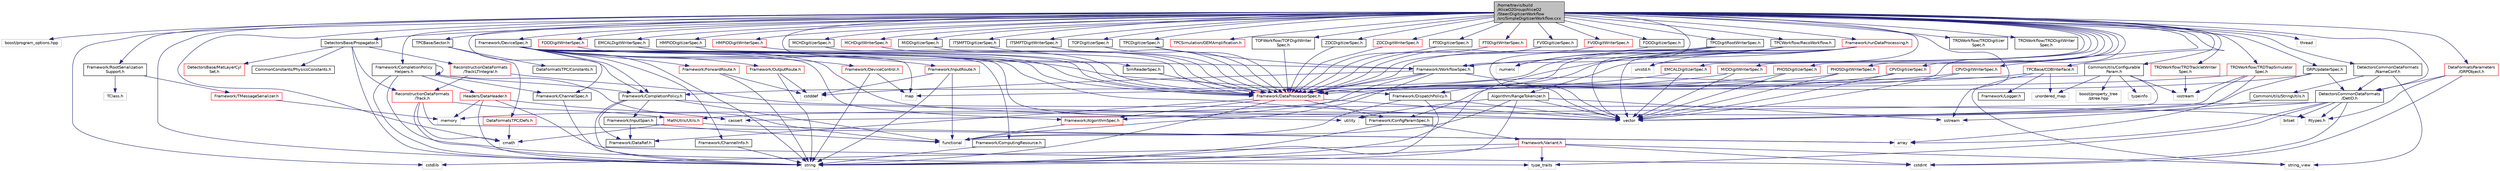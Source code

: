 digraph "/home/travis/build/AliceO2Group/AliceO2/Steer/DigitizerWorkflow/src/SimpleDigitizerWorkflow.cxx"
{
 // INTERACTIVE_SVG=YES
  bgcolor="transparent";
  edge [fontname="Helvetica",fontsize="10",labelfontname="Helvetica",labelfontsize="10"];
  node [fontname="Helvetica",fontsize="10",shape=record];
  Node0 [label="/home/travis/build\l/AliceO2Group/AliceO2\l/Steer/DigitizerWorkflow\l/src/SimpleDigitizerWorkflow.cxx",height=0.2,width=0.4,color="black", fillcolor="grey75", style="filled", fontcolor="black"];
  Node0 -> Node1 [color="midnightblue",fontsize="10",style="solid",fontname="Helvetica"];
  Node1 [label="boost/program_options.hpp",height=0.2,width=0.4,color="grey75"];
  Node0 -> Node2 [color="midnightblue",fontsize="10",style="solid",fontname="Helvetica"];
  Node2 [label="Framework/RootSerialization\lSupport.h",height=0.2,width=0.4,color="black",URL="$db/dff/RootSerializationSupport_8h.html"];
  Node2 -> Node3 [color="midnightblue",fontsize="10",style="solid",fontname="Helvetica"];
  Node3 [label="Framework/TMessageSerializer.h",height=0.2,width=0.4,color="red",URL="$d8/d3c/TMessageSerializer_8h.html"];
  Node3 -> Node11 [color="midnightblue",fontsize="10",style="solid",fontname="Helvetica"];
  Node11 [label="memory",height=0.2,width=0.4,color="grey75"];
  Node2 -> Node14 [color="midnightblue",fontsize="10",style="solid",fontname="Helvetica"];
  Node14 [label="TClass.h",height=0.2,width=0.4,color="grey75"];
  Node0 -> Node15 [color="midnightblue",fontsize="10",style="solid",fontname="Helvetica"];
  Node15 [label="DetectorsBase/Propagator.h",height=0.2,width=0.4,color="black",URL="$d2/df9/Propagator_8h.html"];
  Node15 -> Node16 [color="midnightblue",fontsize="10",style="solid",fontname="Helvetica"];
  Node16 [label="string",height=0.2,width=0.4,color="grey75"];
  Node15 -> Node17 [color="midnightblue",fontsize="10",style="solid",fontname="Helvetica"];
  Node17 [label="CommonConstants/PhysicsConstants.h",height=0.2,width=0.4,color="black",URL="$d3/d9d/PhysicsConstants_8h.html",tooltip="Header to collect physics constants. "];
  Node15 -> Node18 [color="midnightblue",fontsize="10",style="solid",fontname="Helvetica"];
  Node18 [label="ReconstructionDataFormats\l/Track.h",height=0.2,width=0.4,color="red",URL="$d7/d8b/DataFormats_2Reconstruction_2include_2ReconstructionDataFormats_2Track_8h.html"];
  Node18 -> Node22 [color="midnightblue",fontsize="10",style="solid",fontname="Helvetica"];
  Node22 [label="array",height=0.2,width=0.4,color="grey75"];
  Node18 -> Node24 [color="midnightblue",fontsize="10",style="solid",fontname="Helvetica"];
  Node24 [label="cmath",height=0.2,width=0.4,color="grey75"];
  Node18 -> Node16 [color="midnightblue",fontsize="10",style="solid",fontname="Helvetica"];
  Node18 -> Node41 [color="midnightblue",fontsize="10",style="solid",fontname="Helvetica"];
  Node41 [label="MathUtils/Utils.h",height=0.2,width=0.4,color="red",URL="$d9/d52/Common_2MathUtils_2include_2MathUtils_2Utils_8h.html"];
  Node41 -> Node22 [color="midnightblue",fontsize="10",style="solid",fontname="Helvetica"];
  Node41 -> Node24 [color="midnightblue",fontsize="10",style="solid",fontname="Helvetica"];
  Node15 -> Node58 [color="midnightblue",fontsize="10",style="solid",fontname="Helvetica"];
  Node58 [label="ReconstructionDataFormats\l/TrackLTIntegral.h",height=0.2,width=0.4,color="red",URL="$d6/db1/TrackLTIntegral_8h.html",tooltip="Track Length and TOF integral. "];
  Node58 -> Node20 [color="midnightblue",fontsize="10",style="solid",fontname="Helvetica"];
  Node20 [label="Rtypes.h",height=0.2,width=0.4,color="grey75"];
  Node58 -> Node18 [color="midnightblue",fontsize="10",style="solid",fontname="Helvetica"];
  Node15 -> Node60 [color="midnightblue",fontsize="10",style="solid",fontname="Helvetica"];
  Node60 [label="DetectorsBase/MatLayerCyl\lSet.h",height=0.2,width=0.4,color="red",URL="$d9/da9/MatLayerCylSet_8h.html",tooltip="Declarations for the wrapper for the set of cylindrical material layers. "];
  Node0 -> Node66 [color="midnightblue",fontsize="10",style="solid",fontname="Helvetica"];
  Node66 [label="Framework/WorkflowSpec.h",height=0.2,width=0.4,color="black",URL="$df/da1/WorkflowSpec_8h.html"];
  Node66 -> Node67 [color="midnightblue",fontsize="10",style="solid",fontname="Helvetica"];
  Node67 [label="Framework/DataProcessorSpec.h",height=0.2,width=0.4,color="red",URL="$d0/df4/DataProcessorSpec_8h.html"];
  Node67 -> Node68 [color="midnightblue",fontsize="10",style="solid",fontname="Helvetica"];
  Node68 [label="Framework/AlgorithmSpec.h",height=0.2,width=0.4,color="red",URL="$d0/d14/AlgorithmSpec_8h.html"];
  Node68 -> Node124 [color="midnightblue",fontsize="10",style="solid",fontname="Helvetica"];
  Node124 [label="functional",height=0.2,width=0.4,color="grey75"];
  Node67 -> Node153 [color="midnightblue",fontsize="10",style="solid",fontname="Helvetica"];
  Node153 [label="Framework/ConfigParamSpec.h",height=0.2,width=0.4,color="black",URL="$d0/d1c/ConfigParamSpec_8h.html"];
  Node153 -> Node154 [color="midnightblue",fontsize="10",style="solid",fontname="Helvetica"];
  Node154 [label="Framework/Variant.h",height=0.2,width=0.4,color="red",URL="$de/d56/Variant_8h.html"];
  Node154 -> Node40 [color="midnightblue",fontsize="10",style="solid",fontname="Helvetica"];
  Node40 [label="type_traits",height=0.2,width=0.4,color="grey75"];
  Node154 -> Node39 [color="midnightblue",fontsize="10",style="solid",fontname="Helvetica"];
  Node39 [label="cstdint",height=0.2,width=0.4,color="grey75"];
  Node154 -> Node155 [color="midnightblue",fontsize="10",style="solid",fontname="Helvetica"];
  Node155 [label="cstdlib",height=0.2,width=0.4,color="grey75"];
  Node154 -> Node157 [color="midnightblue",fontsize="10",style="solid",fontname="Helvetica"];
  Node157 [label="string_view",height=0.2,width=0.4,color="grey75"];
  Node154 -> Node16 [color="midnightblue",fontsize="10",style="solid",fontname="Helvetica"];
  Node153 -> Node16 [color="midnightblue",fontsize="10",style="solid",fontname="Helvetica"];
  Node67 -> Node71 [color="midnightblue",fontsize="10",style="solid",fontname="Helvetica"];
  Node71 [label="Framework/DataRef.h",height=0.2,width=0.4,color="black",URL="$d5/dfb/DataRef_8h.html"];
  Node67 -> Node16 [color="midnightblue",fontsize="10",style="solid",fontname="Helvetica"];
  Node67 -> Node36 [color="midnightblue",fontsize="10",style="solid",fontname="Helvetica"];
  Node36 [label="vector",height=0.2,width=0.4,color="grey75"];
  Node66 -> Node68 [color="midnightblue",fontsize="10",style="solid",fontname="Helvetica"];
  Node66 -> Node36 [color="midnightblue",fontsize="10",style="solid",fontname="Helvetica"];
  Node66 -> Node124 [color="midnightblue",fontsize="10",style="solid",fontname="Helvetica"];
  Node66 -> Node63 [color="midnightblue",fontsize="10",style="solid",fontname="Helvetica"];
  Node63 [label="cstddef",height=0.2,width=0.4,color="grey75"];
  Node0 -> Node153 [color="midnightblue",fontsize="10",style="solid",fontname="Helvetica"];
  Node0 -> Node159 [color="midnightblue",fontsize="10",style="solid",fontname="Helvetica"];
  Node159 [label="Framework/CompletionPolicy.h",height=0.2,width=0.4,color="black",URL="$df/dd6/CompletionPolicy_8h.html"];
  Node159 -> Node71 [color="midnightblue",fontsize="10",style="solid",fontname="Helvetica"];
  Node159 -> Node125 [color="midnightblue",fontsize="10",style="solid",fontname="Helvetica"];
  Node125 [label="Framework/InputSpan.h",height=0.2,width=0.4,color="black",URL="$da/d0f/InputSpan_8h.html"];
  Node125 -> Node71 [color="midnightblue",fontsize="10",style="solid",fontname="Helvetica"];
  Node125 -> Node124 [color="midnightblue",fontsize="10",style="solid",fontname="Helvetica"];
  Node159 -> Node124 [color="midnightblue",fontsize="10",style="solid",fontname="Helvetica"];
  Node159 -> Node16 [color="midnightblue",fontsize="10",style="solid",fontname="Helvetica"];
  Node159 -> Node36 [color="midnightblue",fontsize="10",style="solid",fontname="Helvetica"];
  Node0 -> Node160 [color="midnightblue",fontsize="10",style="solid",fontname="Helvetica"];
  Node160 [label="Framework/CompletionPolicy\lHelpers.h",height=0.2,width=0.4,color="black",URL="$d4/de5/CompletionPolicyHelpers_8h.html"];
  Node160 -> Node161 [color="midnightblue",fontsize="10",style="solid",fontname="Helvetica"];
  Node161 [label="Framework/ChannelSpec.h",height=0.2,width=0.4,color="black",URL="$d6/d72/ChannelSpec_8h.html"];
  Node161 -> Node16 [color="midnightblue",fontsize="10",style="solid",fontname="Helvetica"];
  Node160 -> Node160 [color="midnightblue",fontsize="10",style="solid",fontname="Helvetica"];
  Node160 -> Node159 [color="midnightblue",fontsize="10",style="solid",fontname="Helvetica"];
  Node160 -> Node94 [color="midnightblue",fontsize="10",style="solid",fontname="Helvetica"];
  Node94 [label="Headers/DataHeader.h",height=0.2,width=0.4,color="red",URL="$dc/dcd/DataHeader_8h.html"];
  Node94 -> Node39 [color="midnightblue",fontsize="10",style="solid",fontname="Helvetica"];
  Node94 -> Node11 [color="midnightblue",fontsize="10",style="solid",fontname="Helvetica"];
  Node94 -> Node38 [color="midnightblue",fontsize="10",style="solid",fontname="Helvetica"];
  Node38 [label="cassert",height=0.2,width=0.4,color="grey75"];
  Node94 -> Node16 [color="midnightblue",fontsize="10",style="solid",fontname="Helvetica"];
  Node160 -> Node124 [color="midnightblue",fontsize="10",style="solid",fontname="Helvetica"];
  Node160 -> Node16 [color="midnightblue",fontsize="10",style="solid",fontname="Helvetica"];
  Node160 -> Node40 [color="midnightblue",fontsize="10",style="solid",fontname="Helvetica"];
  Node0 -> Node162 [color="midnightblue",fontsize="10",style="solid",fontname="Helvetica"];
  Node162 [label="Framework/DeviceSpec.h",height=0.2,width=0.4,color="black",URL="$df/de8/DeviceSpec_8h.html"];
  Node162 -> Node66 [color="midnightblue",fontsize="10",style="solid",fontname="Helvetica"];
  Node162 -> Node163 [color="midnightblue",fontsize="10",style="solid",fontname="Helvetica"];
  Node163 [label="Framework/ComputingResource.h",height=0.2,width=0.4,color="black",URL="$d8/d62/ComputingResource_8h.html"];
  Node163 -> Node16 [color="midnightblue",fontsize="10",style="solid",fontname="Helvetica"];
  Node162 -> Node67 [color="midnightblue",fontsize="10",style="solid",fontname="Helvetica"];
  Node162 -> Node161 [color="midnightblue",fontsize="10",style="solid",fontname="Helvetica"];
  Node162 -> Node164 [color="midnightblue",fontsize="10",style="solid",fontname="Helvetica"];
  Node164 [label="Framework/ChannelInfo.h",height=0.2,width=0.4,color="black",URL="$dd/de5/ChannelInfo_8h.html"];
  Node164 -> Node16 [color="midnightblue",fontsize="10",style="solid",fontname="Helvetica"];
  Node162 -> Node165 [color="midnightblue",fontsize="10",style="solid",fontname="Helvetica"];
  Node165 [label="Framework/DeviceControl.h",height=0.2,width=0.4,color="red",URL="$d2/d2c/DeviceControl_8h.html"];
  Node165 -> Node82 [color="midnightblue",fontsize="10",style="solid",fontname="Helvetica"];
  Node82 [label="map",height=0.2,width=0.4,color="grey75"];
  Node165 -> Node16 [color="midnightblue",fontsize="10",style="solid",fontname="Helvetica"];
  Node162 -> Node68 [color="midnightblue",fontsize="10",style="solid",fontname="Helvetica"];
  Node162 -> Node153 [color="midnightblue",fontsize="10",style="solid",fontname="Helvetica"];
  Node162 -> Node167 [color="midnightblue",fontsize="10",style="solid",fontname="Helvetica"];
  Node167 [label="Framework/ForwardRoute.h",height=0.2,width=0.4,color="red",URL="$d7/d12/ForwardRoute_8h.html"];
  Node167 -> Node63 [color="midnightblue",fontsize="10",style="solid",fontname="Helvetica"];
  Node167 -> Node16 [color="midnightblue",fontsize="10",style="solid",fontname="Helvetica"];
  Node162 -> Node122 [color="midnightblue",fontsize="10",style="solid",fontname="Helvetica"];
  Node122 [label="Framework/InputRoute.h",height=0.2,width=0.4,color="red",URL="$d5/d19/InputRoute_8h.html"];
  Node122 -> Node63 [color="midnightblue",fontsize="10",style="solid",fontname="Helvetica"];
  Node122 -> Node16 [color="midnightblue",fontsize="10",style="solid",fontname="Helvetica"];
  Node122 -> Node124 [color="midnightblue",fontsize="10",style="solid",fontname="Helvetica"];
  Node162 -> Node142 [color="midnightblue",fontsize="10",style="solid",fontname="Helvetica"];
  Node142 [label="Framework/OutputRoute.h",height=0.2,width=0.4,color="red",URL="$d6/df4/OutputRoute_8h.html"];
  Node142 -> Node63 [color="midnightblue",fontsize="10",style="solid",fontname="Helvetica"];
  Node142 -> Node16 [color="midnightblue",fontsize="10",style="solid",fontname="Helvetica"];
  Node162 -> Node159 [color="midnightblue",fontsize="10",style="solid",fontname="Helvetica"];
  Node162 -> Node135 [color="midnightblue",fontsize="10",style="solid",fontname="Helvetica"];
  Node135 [label="Framework/DispatchPolicy.h",height=0.2,width=0.4,color="black",URL="$da/de6/DispatchPolicy_8h.html"];
  Node135 -> Node124 [color="midnightblue",fontsize="10",style="solid",fontname="Helvetica"];
  Node135 -> Node16 [color="midnightblue",fontsize="10",style="solid",fontname="Helvetica"];
  Node135 -> Node36 [color="midnightblue",fontsize="10",style="solid",fontname="Helvetica"];
  Node162 -> Node36 [color="midnightblue",fontsize="10",style="solid",fontname="Helvetica"];
  Node162 -> Node16 [color="midnightblue",fontsize="10",style="solid",fontname="Helvetica"];
  Node162 -> Node82 [color="midnightblue",fontsize="10",style="solid",fontname="Helvetica"];
  Node162 -> Node80 [color="midnightblue",fontsize="10",style="solid",fontname="Helvetica"];
  Node80 [label="utility",height=0.2,width=0.4,color="grey75"];
  Node0 -> Node168 [color="midnightblue",fontsize="10",style="solid",fontname="Helvetica"];
  Node168 [label="Algorithm/RangeTokenizer.h",height=0.2,width=0.4,color="black",URL="$db/dc5/RangeTokenizer_8h.html",tooltip="Helper function to tokenize sequences and ranges of integral numbers. "];
  Node168 -> Node36 [color="midnightblue",fontsize="10",style="solid",fontname="Helvetica"];
  Node168 -> Node16 [color="midnightblue",fontsize="10",style="solid",fontname="Helvetica"];
  Node168 -> Node121 [color="midnightblue",fontsize="10",style="solid",fontname="Helvetica"];
  Node121 [label="sstream",height=0.2,width=0.4,color="grey75"];
  Node168 -> Node80 [color="midnightblue",fontsize="10",style="solid",fontname="Helvetica"];
  Node168 -> Node124 [color="midnightblue",fontsize="10",style="solid",fontname="Helvetica"];
  Node0 -> Node169 [color="midnightblue",fontsize="10",style="solid",fontname="Helvetica"];
  Node169 [label="SimReaderSpec.h",height=0.2,width=0.4,color="black",URL="$d1/d8a/SimReaderSpec_8h.html"];
  Node169 -> Node67 [color="midnightblue",fontsize="10",style="solid",fontname="Helvetica"];
  Node0 -> Node37 [color="midnightblue",fontsize="10",style="solid",fontname="Helvetica"];
  Node37 [label="DetectorsCommonDataFormats\l/DetID.h",height=0.2,width=0.4,color="black",URL="$d6/d31/DetID_8h.html"];
  Node37 -> Node20 [color="midnightblue",fontsize="10",style="solid",fontname="Helvetica"];
  Node37 -> Node22 [color="midnightblue",fontsize="10",style="solid",fontname="Helvetica"];
  Node37 -> Node29 [color="midnightblue",fontsize="10",style="solid",fontname="Helvetica"];
  Node29 [label="bitset",height=0.2,width=0.4,color="grey75"];
  Node37 -> Node38 [color="midnightblue",fontsize="10",style="solid",fontname="Helvetica"];
  Node37 -> Node39 [color="midnightblue",fontsize="10",style="solid",fontname="Helvetica"];
  Node37 -> Node40 [color="midnightblue",fontsize="10",style="solid",fontname="Helvetica"];
  Node37 -> Node41 [color="midnightblue",fontsize="10",style="solid",fontname="Helvetica"];
  Node0 -> Node170 [color="midnightblue",fontsize="10",style="solid",fontname="Helvetica"];
  Node170 [label="DetectorsCommonDataFormats\l/NameConf.h",height=0.2,width=0.4,color="black",URL="$d7/d61/NameConf_8h.html",tooltip="Definition of the Names Generator class. "];
  Node170 -> Node37 [color="midnightblue",fontsize="10",style="solid",fontname="Helvetica"];
  Node170 -> Node171 [color="midnightblue",fontsize="10",style="solid",fontname="Helvetica"];
  Node171 [label="CommonUtils/StringUtils.h",height=0.2,width=0.4,color="black",URL="$d4/d8f/StringUtils_8h.html"];
  Node171 -> Node121 [color="midnightblue",fontsize="10",style="solid",fontname="Helvetica"];
  Node170 -> Node157 [color="midnightblue",fontsize="10",style="solid",fontname="Helvetica"];
  Node0 -> Node172 [color="midnightblue",fontsize="10",style="solid",fontname="Helvetica"];
  Node172 [label="CommonUtils/Configurable\lParam.h",height=0.2,width=0.4,color="black",URL="$db/d2c/ConfigurableParam_8h.html"];
  Node172 -> Node36 [color="midnightblue",fontsize="10",style="solid",fontname="Helvetica"];
  Node172 -> Node82 [color="midnightblue",fontsize="10",style="solid",fontname="Helvetica"];
  Node172 -> Node111 [color="midnightblue",fontsize="10",style="solid",fontname="Helvetica"];
  Node111 [label="unordered_map",height=0.2,width=0.4,color="grey75"];
  Node172 -> Node173 [color="midnightblue",fontsize="10",style="solid",fontname="Helvetica"];
  Node173 [label="boost/property_tree\l/ptree.hpp",height=0.2,width=0.4,color="grey75"];
  Node172 -> Node131 [color="midnightblue",fontsize="10",style="solid",fontname="Helvetica"];
  Node131 [label="typeinfo",height=0.2,width=0.4,color="grey75"];
  Node172 -> Node34 [color="midnightblue",fontsize="10",style="solid",fontname="Helvetica"];
  Node34 [label="iostream",height=0.2,width=0.4,color="grey75"];
  Node0 -> Node174 [color="midnightblue",fontsize="10",style="solid",fontname="Helvetica"];
  Node174 [label="TPCDigitizerSpec.h",height=0.2,width=0.4,color="black",URL="$d7/db0/TPCDigitizerSpec_8h.html"];
  Node174 -> Node67 [color="midnightblue",fontsize="10",style="solid",fontname="Helvetica"];
  Node174 -> Node66 [color="midnightblue",fontsize="10",style="solid",fontname="Helvetica"];
  Node0 -> Node175 [color="midnightblue",fontsize="10",style="solid",fontname="Helvetica"];
  Node175 [label="TPCDigitRootWriterSpec.h",height=0.2,width=0.4,color="black",URL="$d0/d34/TPCDigitRootWriterSpec_8h.html"];
  Node175 -> Node67 [color="midnightblue",fontsize="10",style="solid",fontname="Helvetica"];
  Node175 -> Node36 [color="midnightblue",fontsize="10",style="solid",fontname="Helvetica"];
  Node175 -> Node176 [color="midnightblue",fontsize="10",style="solid",fontname="Helvetica"];
  Node176 [label="numeric",height=0.2,width=0.4,color="grey75"];
  Node0 -> Node177 [color="midnightblue",fontsize="10",style="solid",fontname="Helvetica"];
  Node177 [label="TPCBase/Sector.h",height=0.2,width=0.4,color="black",URL="$d3/dd6/Sector_8h.html"];
  Node177 -> Node178 [color="midnightblue",fontsize="10",style="solid",fontname="Helvetica"];
  Node178 [label="DataFormatsTPC/Constants.h",height=0.2,width=0.4,color="black",URL="$d0/dda/DataFormats_2Detectors_2TPC_2include_2DataFormatsTPC_2Constants_8h.html"];
  Node177 -> Node179 [color="midnightblue",fontsize="10",style="solid",fontname="Helvetica"];
  Node179 [label="DataFormatsTPC/Defs.h",height=0.2,width=0.4,color="red",URL="$d1/d73/Defs_8h.html",tooltip="Common definitions for 2D coordinates. "];
  Node179 -> Node24 [color="midnightblue",fontsize="10",style="solid",fontname="Helvetica"];
  Node0 -> Node180 [color="midnightblue",fontsize="10",style="solid",fontname="Helvetica"];
  Node180 [label="TPCBase/CDBInterface.h",height=0.2,width=0.4,color="red",URL="$dc/df2/CDBInterface_8h.html",tooltip="Simple interface to the CDB manager. "];
  Node180 -> Node11 [color="midnightblue",fontsize="10",style="solid",fontname="Helvetica"];
  Node180 -> Node111 [color="midnightblue",fontsize="10",style="solid",fontname="Helvetica"];
  Node180 -> Node157 [color="midnightblue",fontsize="10",style="solid",fontname="Helvetica"];
  Node180 -> Node181 [color="midnightblue",fontsize="10",style="solid",fontname="Helvetica"];
  Node181 [label="Framework/Logger.h",height=0.2,width=0.4,color="black",URL="$dd/da4/Logger_8h.html"];
  Node0 -> Node203 [color="midnightblue",fontsize="10",style="solid",fontname="Helvetica"];
  Node203 [label="TPCWorkflow/RecoWorkflow.h",height=0.2,width=0.4,color="black",URL="$df/d08/TPC_2workflow_2include_2TPCWorkflow_2RecoWorkflow_8h.html"];
  Node203 -> Node66 [color="midnightblue",fontsize="10",style="solid",fontname="Helvetica"];
  Node203 -> Node36 [color="midnightblue",fontsize="10",style="solid",fontname="Helvetica"];
  Node203 -> Node16 [color="midnightblue",fontsize="10",style="solid",fontname="Helvetica"];
  Node203 -> Node176 [color="midnightblue",fontsize="10",style="solid",fontname="Helvetica"];
  Node0 -> Node204 [color="midnightblue",fontsize="10",style="solid",fontname="Helvetica"];
  Node204 [label="TPCSimulation/GEMAmplification.h",height=0.2,width=0.4,color="red",URL="$d9/d79/GEMAmplification_8h.html",tooltip="Definition of the GEM amplification. "];
  Node0 -> Node212 [color="midnightblue",fontsize="10",style="solid",fontname="Helvetica"];
  Node212 [label="ITSMFTDigitizerSpec.h",height=0.2,width=0.4,color="black",URL="$de/d49/ITSMFTDigitizerSpec_8h.html"];
  Node212 -> Node67 [color="midnightblue",fontsize="10",style="solid",fontname="Helvetica"];
  Node0 -> Node213 [color="midnightblue",fontsize="10",style="solid",fontname="Helvetica"];
  Node213 [label="ITSMFTDigitWriterSpec.h",height=0.2,width=0.4,color="black",URL="$d1/d57/ITSMFTDigitWriterSpec_8h.html"];
  Node213 -> Node67 [color="midnightblue",fontsize="10",style="solid",fontname="Helvetica"];
  Node0 -> Node214 [color="midnightblue",fontsize="10",style="solid",fontname="Helvetica"];
  Node214 [label="TOFDigitizerSpec.h",height=0.2,width=0.4,color="black",URL="$d7/d11/TOFDigitizerSpec_8h.html"];
  Node214 -> Node67 [color="midnightblue",fontsize="10",style="solid",fontname="Helvetica"];
  Node0 -> Node215 [color="midnightblue",fontsize="10",style="solid",fontname="Helvetica"];
  Node215 [label="TOFWorkflow/TOFDigitWriter\lSpec.h",height=0.2,width=0.4,color="black",URL="$d1/d0b/TOFDigitWriterSpec_8h.html"];
  Node215 -> Node67 [color="midnightblue",fontsize="10",style="solid",fontname="Helvetica"];
  Node0 -> Node216 [color="midnightblue",fontsize="10",style="solid",fontname="Helvetica"];
  Node216 [label="FT0DigitizerSpec.h",height=0.2,width=0.4,color="black",URL="$d1/de1/FT0DigitizerSpec_8h.html"];
  Node216 -> Node67 [color="midnightblue",fontsize="10",style="solid",fontname="Helvetica"];
  Node0 -> Node217 [color="midnightblue",fontsize="10",style="solid",fontname="Helvetica"];
  Node217 [label="FT0DigitWriterSpec.h",height=0.2,width=0.4,color="red",URL="$d4/d85/FT0DigitWriterSpec_8h.html"];
  Node217 -> Node67 [color="midnightblue",fontsize="10",style="solid",fontname="Helvetica"];
  Node0 -> Node240 [color="midnightblue",fontsize="10",style="solid",fontname="Helvetica"];
  Node240 [label="FV0DigitizerSpec.h",height=0.2,width=0.4,color="black",URL="$d2/de4/FV0DigitizerSpec_8h.html"];
  Node240 -> Node67 [color="midnightblue",fontsize="10",style="solid",fontname="Helvetica"];
  Node0 -> Node241 [color="midnightblue",fontsize="10",style="solid",fontname="Helvetica"];
  Node241 [label="FV0DigitWriterSpec.h",height=0.2,width=0.4,color="red",URL="$d3/d12/FV0DigitWriterSpec_8h.html"];
  Node241 -> Node67 [color="midnightblue",fontsize="10",style="solid",fontname="Helvetica"];
  Node0 -> Node245 [color="midnightblue",fontsize="10",style="solid",fontname="Helvetica"];
  Node245 [label="FDDDigitizerSpec.h",height=0.2,width=0.4,color="black",URL="$db/de3/FDDDigitizerSpec_8h.html"];
  Node245 -> Node67 [color="midnightblue",fontsize="10",style="solid",fontname="Helvetica"];
  Node0 -> Node246 [color="midnightblue",fontsize="10",style="solid",fontname="Helvetica"];
  Node246 [label="FDDDigitWriterSpec.h",height=0.2,width=0.4,color="red",URL="$d8/dcd/FDDDigitWriterSpec_8h.html"];
  Node246 -> Node67 [color="midnightblue",fontsize="10",style="solid",fontname="Helvetica"];
  Node0 -> Node250 [color="midnightblue",fontsize="10",style="solid",fontname="Helvetica"];
  Node250 [label="EMCALDigitizerSpec.h",height=0.2,width=0.4,color="red",URL="$df/d81/EMCALDigitizerSpec_8h.html"];
  Node250 -> Node36 [color="midnightblue",fontsize="10",style="solid",fontname="Helvetica"];
  Node250 -> Node67 [color="midnightblue",fontsize="10",style="solid",fontname="Helvetica"];
  Node0 -> Node277 [color="midnightblue",fontsize="10",style="solid",fontname="Helvetica"];
  Node277 [label="EMCALDigitWriterSpec.h",height=0.2,width=0.4,color="black",URL="$df/d33/EMCALDigitWriterSpec_8h.html"];
  Node277 -> Node67 [color="midnightblue",fontsize="10",style="solid",fontname="Helvetica"];
  Node0 -> Node278 [color="midnightblue",fontsize="10",style="solid",fontname="Helvetica"];
  Node278 [label="HMPIDDigitizerSpec.h",height=0.2,width=0.4,color="black",URL="$da/dcb/HMPIDDigitizerSpec_8h.html"];
  Node278 -> Node67 [color="midnightblue",fontsize="10",style="solid",fontname="Helvetica"];
  Node0 -> Node279 [color="midnightblue",fontsize="10",style="solid",fontname="Helvetica"];
  Node279 [label="HMPIDDigitWriterSpec.h",height=0.2,width=0.4,color="red",URL="$d5/d5b/HMPIDDigitWriterSpec_8h.html"];
  Node279 -> Node67 [color="midnightblue",fontsize="10",style="solid",fontname="Helvetica"];
  Node0 -> Node285 [color="midnightblue",fontsize="10",style="solid",fontname="Helvetica"];
  Node285 [label="TRDWorkflow/TRDDigitizer\lSpec.h",height=0.2,width=0.4,color="black",URL="$dc/d52/TRDDigitizerSpec_8h.html"];
  Node0 -> Node286 [color="midnightblue",fontsize="10",style="solid",fontname="Helvetica"];
  Node286 [label="TRDWorkflow/TRDDigitWriter\lSpec.h",height=0.2,width=0.4,color="black",URL="$da/d27/TRDDigitWriterSpec_8h.html"];
  Node0 -> Node287 [color="midnightblue",fontsize="10",style="solid",fontname="Helvetica"];
  Node287 [label="TRDWorkflow/TRDTrapSimulator\lSpec.h",height=0.2,width=0.4,color="red",URL="$dc/d96/TRDTrapSimulatorSpec_8h.html"];
  Node287 -> Node36 [color="midnightblue",fontsize="10",style="solid",fontname="Helvetica"];
  Node287 -> Node22 [color="midnightblue",fontsize="10",style="solid",fontname="Helvetica"];
  Node287 -> Node67 [color="midnightblue",fontsize="10",style="solid",fontname="Helvetica"];
  Node287 -> Node34 [color="midnightblue",fontsize="10",style="solid",fontname="Helvetica"];
  Node0 -> Node324 [color="midnightblue",fontsize="10",style="solid",fontname="Helvetica"];
  Node324 [label="TRDWorkflow/TRDTrackletWriter\lSpec.h",height=0.2,width=0.4,color="red",URL="$d8/dff/TRDTrackletWriterSpec_8h.html"];
  Node324 -> Node34 [color="midnightblue",fontsize="10",style="solid",fontname="Helvetica"];
  Node0 -> Node325 [color="midnightblue",fontsize="10",style="solid",fontname="Helvetica"];
  Node325 [label="MCHDigitizerSpec.h",height=0.2,width=0.4,color="black",URL="$da/d51/MCHDigitizerSpec_8h.html"];
  Node325 -> Node67 [color="midnightblue",fontsize="10",style="solid",fontname="Helvetica"];
  Node0 -> Node326 [color="midnightblue",fontsize="10",style="solid",fontname="Helvetica"];
  Node326 [label="MCHDigitWriterSpec.h",height=0.2,width=0.4,color="red",URL="$d8/d60/MCHDigitWriterSpec_8h.html"];
  Node326 -> Node67 [color="midnightblue",fontsize="10",style="solid",fontname="Helvetica"];
  Node0 -> Node328 [color="midnightblue",fontsize="10",style="solid",fontname="Helvetica"];
  Node328 [label="MIDDigitizerSpec.h",height=0.2,width=0.4,color="black",URL="$d5/d91/MIDDigitizerSpec_8h.html"];
  Node328 -> Node67 [color="midnightblue",fontsize="10",style="solid",fontname="Helvetica"];
  Node0 -> Node329 [color="midnightblue",fontsize="10",style="solid",fontname="Helvetica"];
  Node329 [label="MIDDigitWriterSpec.h",height=0.2,width=0.4,color="red",URL="$d9/d65/MIDDigitWriterSpec_8h.html"];
  Node329 -> Node36 [color="midnightblue",fontsize="10",style="solid",fontname="Helvetica"];
  Node329 -> Node67 [color="midnightblue",fontsize="10",style="solid",fontname="Helvetica"];
  Node0 -> Node334 [color="midnightblue",fontsize="10",style="solid",fontname="Helvetica"];
  Node334 [label="PHOSDigitizerSpec.h",height=0.2,width=0.4,color="red",URL="$dd/d48/PHOSDigitizerSpec_8h.html"];
  Node334 -> Node36 [color="midnightblue",fontsize="10",style="solid",fontname="Helvetica"];
  Node334 -> Node67 [color="midnightblue",fontsize="10",style="solid",fontname="Helvetica"];
  Node0 -> Node341 [color="midnightblue",fontsize="10",style="solid",fontname="Helvetica"];
  Node341 [label="PHOSDigitWriterSpec.h",height=0.2,width=0.4,color="red",URL="$d4/d33/PHOSDigitWriterSpec_8h.html"];
  Node341 -> Node36 [color="midnightblue",fontsize="10",style="solid",fontname="Helvetica"];
  Node341 -> Node67 [color="midnightblue",fontsize="10",style="solid",fontname="Helvetica"];
  Node0 -> Node343 [color="midnightblue",fontsize="10",style="solid",fontname="Helvetica"];
  Node343 [label="CPVDigitizerSpec.h",height=0.2,width=0.4,color="red",URL="$d1/d37/CPVDigitizerSpec_8h.html"];
  Node343 -> Node36 [color="midnightblue",fontsize="10",style="solid",fontname="Helvetica"];
  Node343 -> Node67 [color="midnightblue",fontsize="10",style="solid",fontname="Helvetica"];
  Node0 -> Node349 [color="midnightblue",fontsize="10",style="solid",fontname="Helvetica"];
  Node349 [label="CPVDigitWriterSpec.h",height=0.2,width=0.4,color="red",URL="$d1/dc0/CPVDigitWriterSpec_8h.html"];
  Node349 -> Node36 [color="midnightblue",fontsize="10",style="solid",fontname="Helvetica"];
  Node349 -> Node67 [color="midnightblue",fontsize="10",style="solid",fontname="Helvetica"];
  Node0 -> Node351 [color="midnightblue",fontsize="10",style="solid",fontname="Helvetica"];
  Node351 [label="ZDCDigitizerSpec.h",height=0.2,width=0.4,color="black",URL="$d8/dd9/ZDCDigitizerSpec_8h.html"];
  Node351 -> Node67 [color="midnightblue",fontsize="10",style="solid",fontname="Helvetica"];
  Node0 -> Node352 [color="midnightblue",fontsize="10",style="solid",fontname="Helvetica"];
  Node352 [label="ZDCDigitWriterSpec.h",height=0.2,width=0.4,color="red",URL="$d9/d31/ZDCDigitWriterSpec_8h.html"];
  Node352 -> Node67 [color="midnightblue",fontsize="10",style="solid",fontname="Helvetica"];
  Node0 -> Node274 [color="midnightblue",fontsize="10",style="solid",fontname="Helvetica"];
  Node274 [label="DataFormatsParameters\l/GRPObject.h",height=0.2,width=0.4,color="red",URL="$de/d28/GRPObject_8h.html",tooltip="Header of the General Run Parameters object. "];
  Node274 -> Node20 [color="midnightblue",fontsize="10",style="solid",fontname="Helvetica"];
  Node274 -> Node39 [color="midnightblue",fontsize="10",style="solid",fontname="Helvetica"];
  Node274 -> Node37 [color="midnightblue",fontsize="10",style="solid",fontname="Helvetica"];
  Node0 -> Node357 [color="midnightblue",fontsize="10",style="solid",fontname="Helvetica"];
  Node357 [label="GRPUpdaterSpec.h",height=0.2,width=0.4,color="black",URL="$da/dcd/GRPUpdaterSpec_8h.html"];
  Node357 -> Node67 [color="midnightblue",fontsize="10",style="solid",fontname="Helvetica"];
  Node357 -> Node37 [color="midnightblue",fontsize="10",style="solid",fontname="Helvetica"];
  Node357 -> Node36 [color="midnightblue",fontsize="10",style="solid",fontname="Helvetica"];
  Node0 -> Node155 [color="midnightblue",fontsize="10",style="solid",fontname="Helvetica"];
  Node0 -> Node358 [color="midnightblue",fontsize="10",style="solid",fontname="Helvetica"];
  Node358 [label="thread",height=0.2,width=0.4,color="grey75"];
  Node0 -> Node16 [color="midnightblue",fontsize="10",style="solid",fontname="Helvetica"];
  Node0 -> Node121 [color="midnightblue",fontsize="10",style="solid",fontname="Helvetica"];
  Node0 -> Node24 [color="midnightblue",fontsize="10",style="solid",fontname="Helvetica"];
  Node0 -> Node306 [color="midnightblue",fontsize="10",style="solid",fontname="Helvetica"];
  Node306 [label="unistd.h",height=0.2,width=0.4,color="grey75"];
  Node0 -> Node359 [color="midnightblue",fontsize="10",style="solid",fontname="Helvetica"];
  Node359 [label="Framework/runDataProcessing.h",height=0.2,width=0.4,color="red",URL="$db/dd0/runDataProcessing_8h.html"];
  Node359 -> Node159 [color="midnightblue",fontsize="10",style="solid",fontname="Helvetica"];
  Node359 -> Node135 [color="midnightblue",fontsize="10",style="solid",fontname="Helvetica"];
  Node359 -> Node67 [color="midnightblue",fontsize="10",style="solid",fontname="Helvetica"];
  Node359 -> Node66 [color="midnightblue",fontsize="10",style="solid",fontname="Helvetica"];
  Node359 -> Node306 [color="midnightblue",fontsize="10",style="solid",fontname="Helvetica"];
  Node359 -> Node36 [color="midnightblue",fontsize="10",style="solid",fontname="Helvetica"];
}
